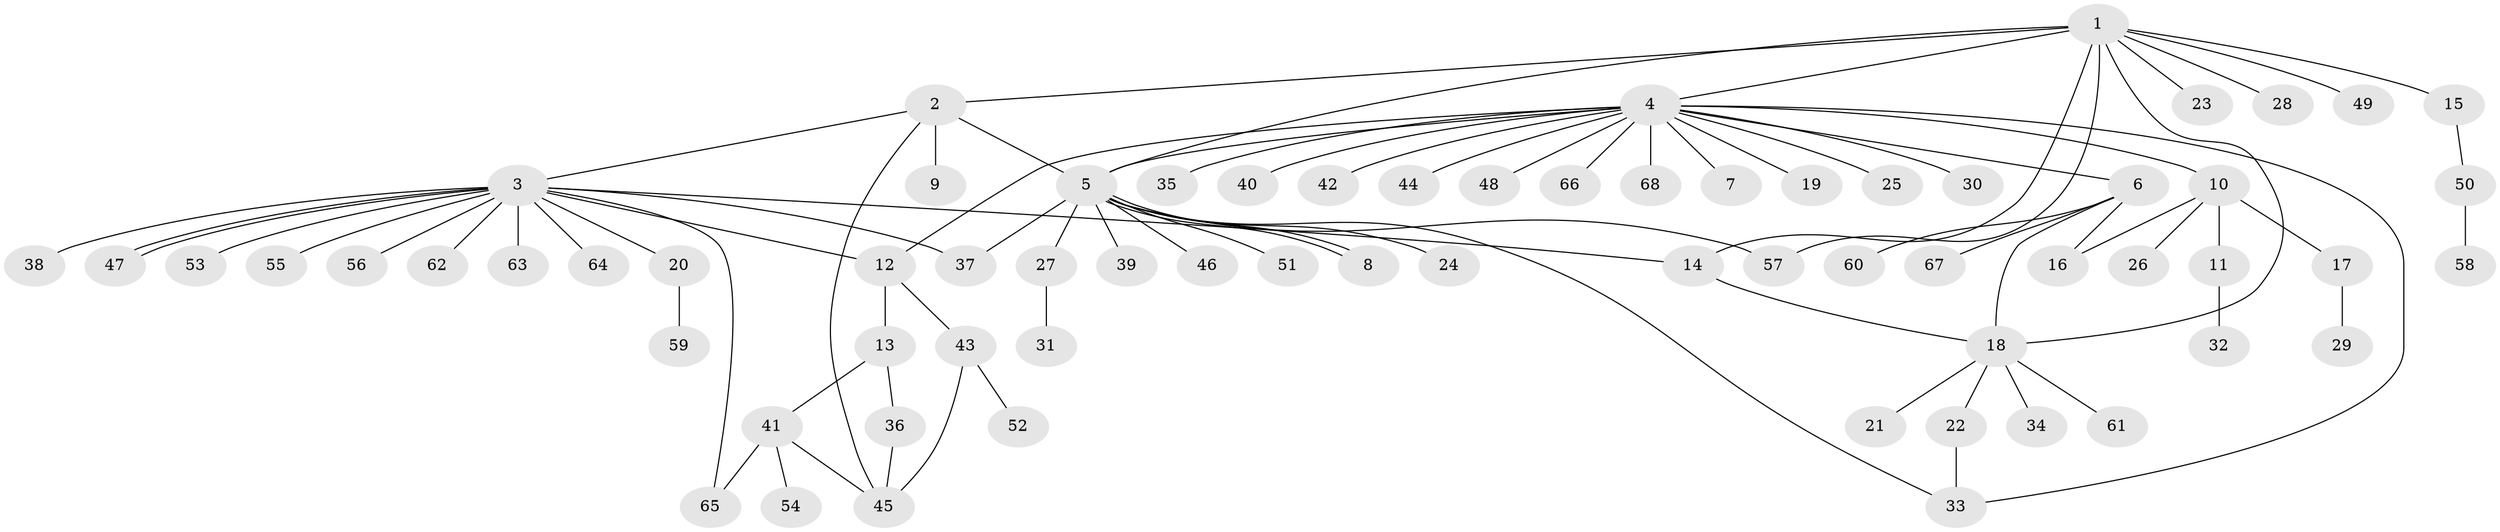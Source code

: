 // coarse degree distribution, {11: 0.018518518518518517, 14: 0.018518518518518517, 16: 0.018518518518518517, 12: 0.018518518518518517, 5: 0.05555555555555555, 1: 0.6666666666666666, 2: 0.12962962962962962, 4: 0.037037037037037035, 7: 0.018518518518518517, 3: 0.018518518518518517}
// Generated by graph-tools (version 1.1) at 2025/23/03/03/25 07:23:49]
// undirected, 68 vertices, 84 edges
graph export_dot {
graph [start="1"]
  node [color=gray90,style=filled];
  1;
  2;
  3;
  4;
  5;
  6;
  7;
  8;
  9;
  10;
  11;
  12;
  13;
  14;
  15;
  16;
  17;
  18;
  19;
  20;
  21;
  22;
  23;
  24;
  25;
  26;
  27;
  28;
  29;
  30;
  31;
  32;
  33;
  34;
  35;
  36;
  37;
  38;
  39;
  40;
  41;
  42;
  43;
  44;
  45;
  46;
  47;
  48;
  49;
  50;
  51;
  52;
  53;
  54;
  55;
  56;
  57;
  58;
  59;
  60;
  61;
  62;
  63;
  64;
  65;
  66;
  67;
  68;
  1 -- 2;
  1 -- 4;
  1 -- 5;
  1 -- 14;
  1 -- 15;
  1 -- 18;
  1 -- 23;
  1 -- 28;
  1 -- 49;
  1 -- 57;
  2 -- 3;
  2 -- 5;
  2 -- 9;
  2 -- 45;
  3 -- 12;
  3 -- 14;
  3 -- 20;
  3 -- 37;
  3 -- 38;
  3 -- 47;
  3 -- 47;
  3 -- 53;
  3 -- 55;
  3 -- 56;
  3 -- 62;
  3 -- 63;
  3 -- 64;
  3 -- 65;
  4 -- 5;
  4 -- 6;
  4 -- 7;
  4 -- 10;
  4 -- 12;
  4 -- 19;
  4 -- 25;
  4 -- 30;
  4 -- 33;
  4 -- 35;
  4 -- 40;
  4 -- 42;
  4 -- 44;
  4 -- 48;
  4 -- 66;
  4 -- 68;
  5 -- 8;
  5 -- 8;
  5 -- 24;
  5 -- 27;
  5 -- 33;
  5 -- 37;
  5 -- 39;
  5 -- 46;
  5 -- 51;
  5 -- 57;
  6 -- 16;
  6 -- 18;
  6 -- 60;
  6 -- 67;
  10 -- 11;
  10 -- 16;
  10 -- 17;
  10 -- 26;
  11 -- 32;
  12 -- 13;
  12 -- 43;
  13 -- 36;
  13 -- 41;
  14 -- 18;
  15 -- 50;
  17 -- 29;
  18 -- 21;
  18 -- 22;
  18 -- 34;
  18 -- 61;
  20 -- 59;
  22 -- 33;
  27 -- 31;
  36 -- 45;
  41 -- 45;
  41 -- 54;
  41 -- 65;
  43 -- 45;
  43 -- 52;
  50 -- 58;
}
